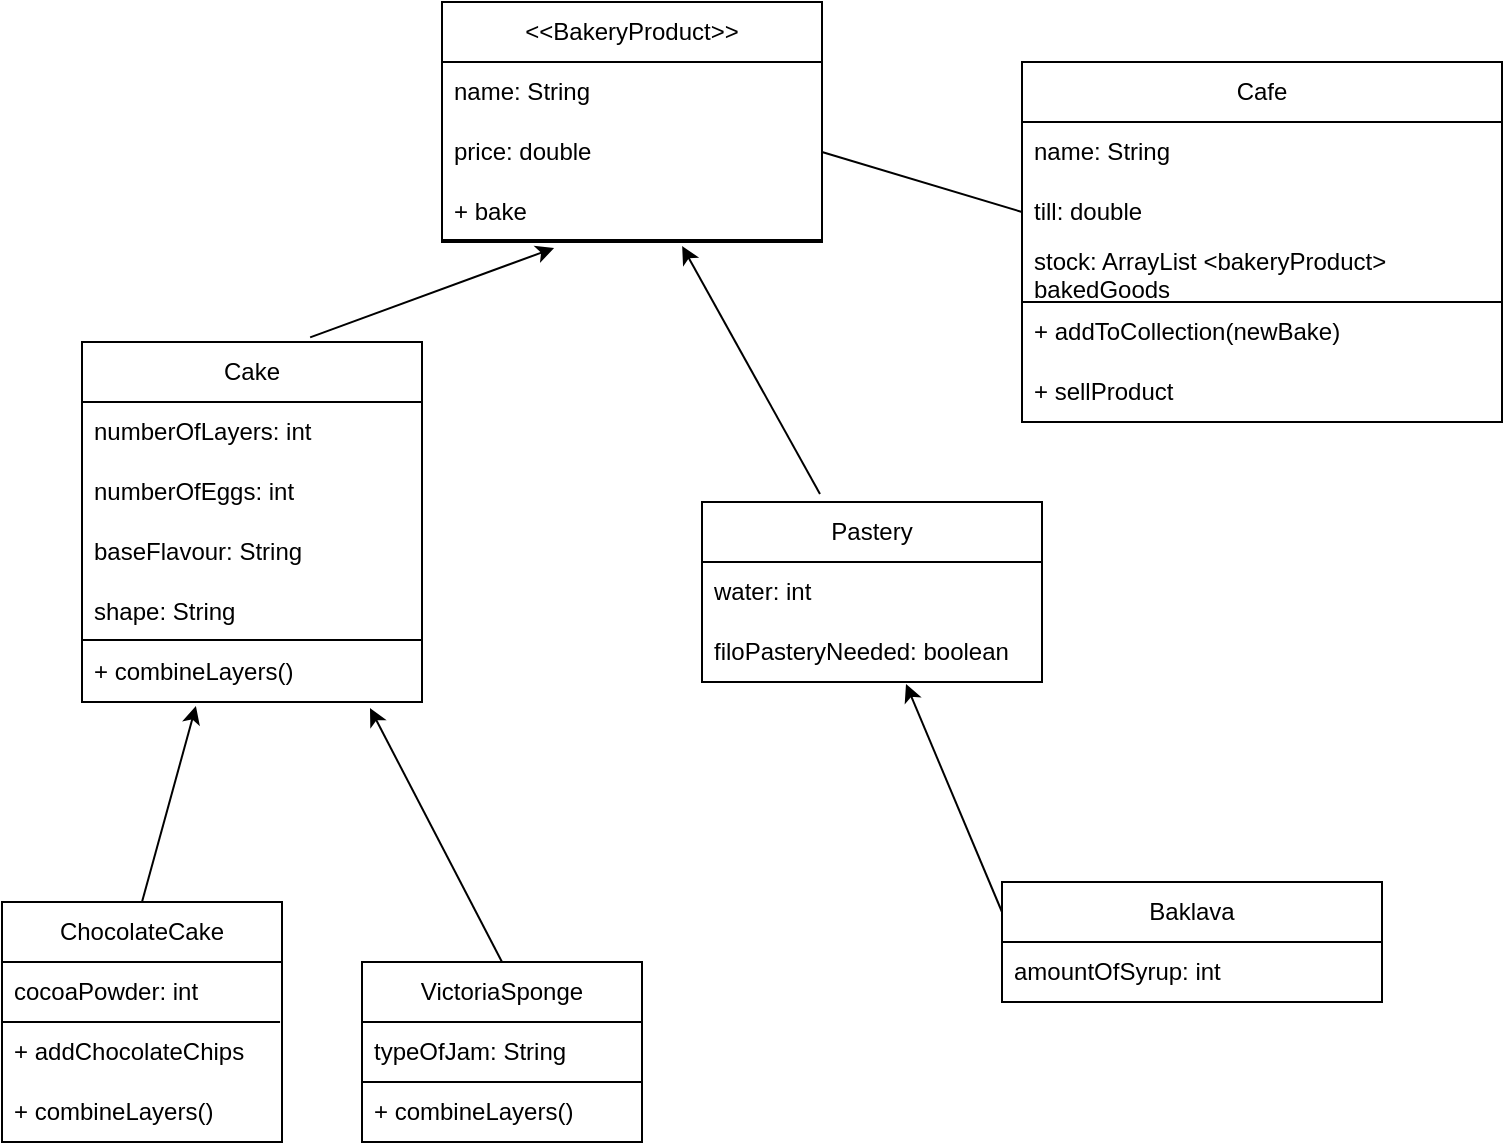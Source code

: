 <mxfile version="21.1.4" type="github">
  <diagram name="Page-1" id="4QvdlcGBtABUPp3O1O5-">
    <mxGraphModel dx="1194" dy="616" grid="1" gridSize="10" guides="1" tooltips="1" connect="1" arrows="1" fold="1" page="1" pageScale="1" pageWidth="827" pageHeight="1169" math="0" shadow="0">
      <root>
        <mxCell id="0" />
        <mxCell id="1" parent="0" />
        <mxCell id="5teVOgjoWZq53SViE1vw-3" value="&amp;lt;&amp;lt;BakeryProduct&amp;gt;&amp;gt;" style="swimlane;fontStyle=0;childLayout=stackLayout;horizontal=1;startSize=30;horizontalStack=0;resizeParent=1;resizeParentMax=0;resizeLast=0;collapsible=1;marginBottom=0;whiteSpace=wrap;html=1;" parent="1" vertex="1">
          <mxGeometry x="270" y="50" width="190" height="120" as="geometry" />
        </mxCell>
        <mxCell id="5teVOgjoWZq53SViE1vw-4" value="name: String" style="text;strokeColor=none;fillColor=none;align=left;verticalAlign=middle;spacingLeft=4;spacingRight=4;overflow=hidden;points=[[0,0.5],[1,0.5]];portConstraint=eastwest;rotatable=0;whiteSpace=wrap;html=1;" parent="5teVOgjoWZq53SViE1vw-3" vertex="1">
          <mxGeometry y="30" width="190" height="30" as="geometry" />
        </mxCell>
        <mxCell id="5teVOgjoWZq53SViE1vw-16" value="price: double" style="text;strokeColor=none;fillColor=none;align=left;verticalAlign=middle;spacingLeft=4;spacingRight=4;overflow=hidden;points=[[0,0.5],[1,0.5]];portConstraint=eastwest;rotatable=0;whiteSpace=wrap;html=1;" parent="5teVOgjoWZq53SViE1vw-3" vertex="1">
          <mxGeometry y="60" width="190" height="30" as="geometry" />
        </mxCell>
        <mxCell id="5teVOgjoWZq53SViE1vw-46" value="" style="endArrow=none;html=1;rounded=0;" parent="5teVOgjoWZq53SViE1vw-3" edge="1">
          <mxGeometry width="50" height="50" relative="1" as="geometry">
            <mxPoint y="119" as="sourcePoint" />
            <mxPoint x="190" y="119" as="targetPoint" />
          </mxGeometry>
        </mxCell>
        <mxCell id="5teVOgjoWZq53SViE1vw-5" value="+ bake" style="text;strokeColor=none;fillColor=none;align=left;verticalAlign=middle;spacingLeft=4;spacingRight=4;overflow=hidden;points=[[0,0.5],[1,0.5]];portConstraint=eastwest;rotatable=0;whiteSpace=wrap;html=1;" parent="5teVOgjoWZq53SViE1vw-3" vertex="1">
          <mxGeometry y="90" width="190" height="30" as="geometry" />
        </mxCell>
        <mxCell id="5teVOgjoWZq53SViE1vw-7" value="" style="endArrow=classic;html=1;rounded=0;exitX=0.671;exitY=-0.013;exitDx=0;exitDy=0;exitPerimeter=0;entryX=0.295;entryY=1.1;entryDx=0;entryDy=0;entryPerimeter=0;" parent="1" edge="1" target="5teVOgjoWZq53SViE1vw-5" source="5teVOgjoWZq53SViE1vw-8">
          <mxGeometry width="50" height="50" relative="1" as="geometry">
            <mxPoint x="299.5" y="320" as="sourcePoint" />
            <mxPoint x="357.722" y="200" as="targetPoint" />
          </mxGeometry>
        </mxCell>
        <mxCell id="5teVOgjoWZq53SViE1vw-8" value="Cake" style="swimlane;fontStyle=0;childLayout=stackLayout;horizontal=1;startSize=30;horizontalStack=0;resizeParent=1;resizeParentMax=0;resizeLast=0;collapsible=1;marginBottom=0;whiteSpace=wrap;html=1;" parent="1" vertex="1">
          <mxGeometry x="90" y="220" width="170" height="180" as="geometry" />
        </mxCell>
        <mxCell id="5teVOgjoWZq53SViE1vw-10" value="numberOfLayers: int" style="text;strokeColor=none;fillColor=none;align=left;verticalAlign=middle;spacingLeft=4;spacingRight=4;overflow=hidden;points=[[0,0.5],[1,0.5]];portConstraint=eastwest;rotatable=0;whiteSpace=wrap;html=1;" parent="5teVOgjoWZq53SViE1vw-8" vertex="1">
          <mxGeometry y="30" width="170" height="30" as="geometry" />
        </mxCell>
        <mxCell id="5teVOgjoWZq53SViE1vw-48" value="numberOfEggs: int" style="text;strokeColor=none;fillColor=none;align=left;verticalAlign=middle;spacingLeft=4;spacingRight=4;overflow=hidden;points=[[0,0.5],[1,0.5]];portConstraint=eastwest;rotatable=0;whiteSpace=wrap;html=1;" parent="5teVOgjoWZq53SViE1vw-8" vertex="1">
          <mxGeometry y="60" width="170" height="30" as="geometry" />
        </mxCell>
        <mxCell id="5teVOgjoWZq53SViE1vw-50" value="baseFlavour: String" style="text;strokeColor=none;fillColor=none;align=left;verticalAlign=middle;spacingLeft=4;spacingRight=4;overflow=hidden;points=[[0,0.5],[1,0.5]];portConstraint=eastwest;rotatable=0;whiteSpace=wrap;html=1;" parent="5teVOgjoWZq53SViE1vw-8" vertex="1">
          <mxGeometry y="90" width="170" height="30" as="geometry" />
        </mxCell>
        <mxCell id="5teVOgjoWZq53SViE1vw-11" value="shape: String" style="text;strokeColor=none;fillColor=none;align=left;verticalAlign=middle;spacingLeft=4;spacingRight=4;overflow=hidden;points=[[0,0.5],[1,0.5]];portConstraint=eastwest;rotatable=0;whiteSpace=wrap;html=1;" parent="5teVOgjoWZq53SViE1vw-8" vertex="1">
          <mxGeometry y="120" width="170" height="30" as="geometry" />
        </mxCell>
        <mxCell id="gk2fHgnyvC54FhEPz09_-3" value="" style="endArrow=none;html=1;rounded=0;" edge="1" parent="5teVOgjoWZq53SViE1vw-8">
          <mxGeometry width="50" height="50" relative="1" as="geometry">
            <mxPoint y="149" as="sourcePoint" />
            <mxPoint x="170" y="149" as="targetPoint" />
          </mxGeometry>
        </mxCell>
        <mxCell id="gk2fHgnyvC54FhEPz09_-2" value="+ combineLayers()" style="text;strokeColor=none;fillColor=none;align=left;verticalAlign=middle;spacingLeft=4;spacingRight=4;overflow=hidden;points=[[0,0.5],[1,0.5]];portConstraint=eastwest;rotatable=0;whiteSpace=wrap;html=1;" vertex="1" parent="5teVOgjoWZq53SViE1vw-8">
          <mxGeometry y="150" width="170" height="30" as="geometry" />
        </mxCell>
        <mxCell id="5teVOgjoWZq53SViE1vw-12" value="Pastery" style="swimlane;fontStyle=0;childLayout=stackLayout;horizontal=1;startSize=30;horizontalStack=0;resizeParent=1;resizeParentMax=0;resizeLast=0;collapsible=1;marginBottom=0;whiteSpace=wrap;html=1;" parent="1" vertex="1">
          <mxGeometry x="400" y="300" width="170" height="90" as="geometry" />
        </mxCell>
        <mxCell id="5teVOgjoWZq53SViE1vw-14" value="water: int" style="text;strokeColor=none;fillColor=none;align=left;verticalAlign=middle;spacingLeft=4;spacingRight=4;overflow=hidden;points=[[0,0.5],[1,0.5]];portConstraint=eastwest;rotatable=0;whiteSpace=wrap;html=1;" parent="5teVOgjoWZq53SViE1vw-12" vertex="1">
          <mxGeometry y="30" width="170" height="30" as="geometry" />
        </mxCell>
        <mxCell id="5teVOgjoWZq53SViE1vw-15" value="filoPasteryNeeded: boolean" style="text;strokeColor=none;fillColor=none;align=left;verticalAlign=middle;spacingLeft=4;spacingRight=4;overflow=hidden;points=[[0,0.5],[1,0.5]];portConstraint=eastwest;rotatable=0;whiteSpace=wrap;html=1;" parent="5teVOgjoWZq53SViE1vw-12" vertex="1">
          <mxGeometry y="60" width="170" height="30" as="geometry" />
        </mxCell>
        <mxCell id="5teVOgjoWZq53SViE1vw-18" value="Cafe" style="swimlane;fontStyle=0;childLayout=stackLayout;horizontal=1;startSize=30;horizontalStack=0;resizeParent=1;resizeParentMax=0;resizeLast=0;collapsible=1;marginBottom=0;whiteSpace=wrap;html=1;" parent="1" vertex="1">
          <mxGeometry x="560" y="80" width="240" height="180" as="geometry" />
        </mxCell>
        <mxCell id="5teVOgjoWZq53SViE1vw-19" value="name: String" style="text;strokeColor=none;fillColor=none;align=left;verticalAlign=middle;spacingLeft=4;spacingRight=4;overflow=hidden;points=[[0,0.5],[1,0.5]];portConstraint=eastwest;rotatable=0;whiteSpace=wrap;html=1;" parent="5teVOgjoWZq53SViE1vw-18" vertex="1">
          <mxGeometry y="30" width="240" height="30" as="geometry" />
        </mxCell>
        <mxCell id="5teVOgjoWZq53SViE1vw-20" value="till: double" style="text;strokeColor=none;fillColor=none;align=left;verticalAlign=middle;spacingLeft=4;spacingRight=4;overflow=hidden;points=[[0,0.5],[1,0.5]];portConstraint=eastwest;rotatable=0;whiteSpace=wrap;html=1;" parent="5teVOgjoWZq53SViE1vw-18" vertex="1">
          <mxGeometry y="60" width="240" height="30" as="geometry" />
        </mxCell>
        <mxCell id="5teVOgjoWZq53SViE1vw-21" value="stock: ArrayList &amp;lt;bakeryProduct&amp;gt; bakedGoods" style="text;strokeColor=none;fillColor=none;align=left;verticalAlign=middle;spacingLeft=4;spacingRight=4;overflow=hidden;points=[[0,0.5],[1,0.5]];portConstraint=eastwest;rotatable=0;whiteSpace=wrap;html=1;" parent="5teVOgjoWZq53SViE1vw-18" vertex="1">
          <mxGeometry y="90" width="240" height="30" as="geometry" />
        </mxCell>
        <mxCell id="5teVOgjoWZq53SViE1vw-17" value="" style="endArrow=none;html=1;rounded=0;" parent="5teVOgjoWZq53SViE1vw-18" edge="1">
          <mxGeometry width="50" height="50" relative="1" as="geometry">
            <mxPoint y="120" as="sourcePoint" />
            <mxPoint x="240" y="120" as="targetPoint" />
          </mxGeometry>
        </mxCell>
        <mxCell id="5teVOgjoWZq53SViE1vw-49" value="+ addToCollection(newBake)" style="text;strokeColor=none;fillColor=none;align=left;verticalAlign=middle;spacingLeft=4;spacingRight=4;overflow=hidden;points=[[0,0.5],[1,0.5]];portConstraint=eastwest;rotatable=0;whiteSpace=wrap;html=1;" parent="5teVOgjoWZq53SViE1vw-18" vertex="1">
          <mxGeometry y="120" width="240" height="30" as="geometry" />
        </mxCell>
        <mxCell id="5teVOgjoWZq53SViE1vw-6" value="+ sellProduct" style="text;strokeColor=none;fillColor=none;align=left;verticalAlign=middle;spacingLeft=4;spacingRight=4;overflow=hidden;points=[[0,0.5],[1,0.5]];portConstraint=eastwest;rotatable=0;whiteSpace=wrap;html=1;" parent="5teVOgjoWZq53SViE1vw-18" vertex="1">
          <mxGeometry y="150" width="240" height="30" as="geometry" />
        </mxCell>
        <mxCell id="5teVOgjoWZq53SViE1vw-24" value="" style="endArrow=classic;html=1;rounded=0;entryX=0.847;entryY=1.1;entryDx=0;entryDy=0;entryPerimeter=0;" parent="1" target="gk2fHgnyvC54FhEPz09_-2" edge="1">
          <mxGeometry width="50" height="50" relative="1" as="geometry">
            <mxPoint x="300" y="530" as="sourcePoint" />
            <mxPoint x="270" y="440" as="targetPoint" />
          </mxGeometry>
        </mxCell>
        <mxCell id="5teVOgjoWZq53SViE1vw-26" value="ChocolateCake" style="swimlane;fontStyle=0;childLayout=stackLayout;horizontal=1;startSize=30;horizontalStack=0;resizeParent=1;resizeParentMax=0;resizeLast=0;collapsible=1;marginBottom=0;whiteSpace=wrap;html=1;" parent="1" vertex="1">
          <mxGeometry x="50" y="500" width="140" height="120" as="geometry" />
        </mxCell>
        <mxCell id="5teVOgjoWZq53SViE1vw-53" value="" style="endArrow=none;html=1;rounded=0;entryX=0.993;entryY=0;entryDx=0;entryDy=0;entryPerimeter=0;" parent="5teVOgjoWZq53SViE1vw-26" target="5teVOgjoWZq53SViE1vw-51" edge="1">
          <mxGeometry width="50" height="50" relative="1" as="geometry">
            <mxPoint y="60" as="sourcePoint" />
            <mxPoint x="50" y="10" as="targetPoint" />
          </mxGeometry>
        </mxCell>
        <mxCell id="5teVOgjoWZq53SViE1vw-27" value="cocoaPowder: int" style="text;strokeColor=none;fillColor=none;align=left;verticalAlign=middle;spacingLeft=4;spacingRight=4;overflow=hidden;points=[[0,0.5],[1,0.5]];portConstraint=eastwest;rotatable=0;whiteSpace=wrap;html=1;" parent="5teVOgjoWZq53SViE1vw-26" vertex="1">
          <mxGeometry y="30" width="140" height="30" as="geometry" />
        </mxCell>
        <mxCell id="5teVOgjoWZq53SViE1vw-51" value="+ addChocolateChips" style="text;strokeColor=none;fillColor=none;align=left;verticalAlign=middle;spacingLeft=4;spacingRight=4;overflow=hidden;points=[[0,0.5],[1,0.5]];portConstraint=eastwest;rotatable=0;whiteSpace=wrap;html=1;" parent="5teVOgjoWZq53SViE1vw-26" vertex="1">
          <mxGeometry y="60" width="140" height="30" as="geometry" />
        </mxCell>
        <mxCell id="gk2fHgnyvC54FhEPz09_-4" value="+ combineLayers()" style="text;strokeColor=none;fillColor=none;align=left;verticalAlign=middle;spacingLeft=4;spacingRight=4;overflow=hidden;points=[[0,0.5],[1,0.5]];portConstraint=eastwest;rotatable=0;whiteSpace=wrap;html=1;" vertex="1" parent="5teVOgjoWZq53SViE1vw-26">
          <mxGeometry y="90" width="140" height="30" as="geometry" />
        </mxCell>
        <mxCell id="5teVOgjoWZq53SViE1vw-30" value="VictoriaSponge" style="swimlane;fontStyle=0;childLayout=stackLayout;horizontal=1;startSize=30;horizontalStack=0;resizeParent=1;resizeParentMax=0;resizeLast=0;collapsible=1;marginBottom=0;whiteSpace=wrap;html=1;" parent="1" vertex="1">
          <mxGeometry x="230" y="530" width="140" height="90" as="geometry" />
        </mxCell>
        <mxCell id="5teVOgjoWZq53SViE1vw-31" value="typeOfJam: String" style="text;strokeColor=none;fillColor=none;align=left;verticalAlign=middle;spacingLeft=4;spacingRight=4;overflow=hidden;points=[[0,0.5],[1,0.5]];portConstraint=eastwest;rotatable=0;whiteSpace=wrap;html=1;" parent="5teVOgjoWZq53SViE1vw-30" vertex="1">
          <mxGeometry y="30" width="140" height="30" as="geometry" />
        </mxCell>
        <mxCell id="gk2fHgnyvC54FhEPz09_-6" value="" style="endArrow=none;html=1;rounded=0;" edge="1" parent="5teVOgjoWZq53SViE1vw-30">
          <mxGeometry width="50" height="50" relative="1" as="geometry">
            <mxPoint y="60" as="sourcePoint" />
            <mxPoint x="140" y="60" as="targetPoint" />
          </mxGeometry>
        </mxCell>
        <mxCell id="gk2fHgnyvC54FhEPz09_-5" value="+ combineLayers()" style="text;strokeColor=none;fillColor=none;align=left;verticalAlign=middle;spacingLeft=4;spacingRight=4;overflow=hidden;points=[[0,0.5],[1,0.5]];portConstraint=eastwest;rotatable=0;whiteSpace=wrap;html=1;" vertex="1" parent="5teVOgjoWZq53SViE1vw-30">
          <mxGeometry y="60" width="140" height="30" as="geometry" />
        </mxCell>
        <mxCell id="5teVOgjoWZq53SViE1vw-34" value="" style="endArrow=classic;html=1;rounded=0;exitX=0;exitY=0.25;exitDx=0;exitDy=0;entryX=0.6;entryY=1.033;entryDx=0;entryDy=0;entryPerimeter=0;" parent="1" edge="1" target="5teVOgjoWZq53SViE1vw-15" source="5teVOgjoWZq53SViE1vw-41">
          <mxGeometry width="50" height="50" relative="1" as="geometry">
            <mxPoint x="560" y="490" as="sourcePoint" />
            <mxPoint x="460" y="410" as="targetPoint" />
          </mxGeometry>
        </mxCell>
        <mxCell id="5teVOgjoWZq53SViE1vw-39" value="" style="endArrow=classic;html=1;rounded=0;entryX=0.335;entryY=1.067;entryDx=0;entryDy=0;entryPerimeter=0;" parent="1" target="gk2fHgnyvC54FhEPz09_-2" edge="1">
          <mxGeometry width="50" height="50" relative="1" as="geometry">
            <mxPoint x="120" y="500" as="sourcePoint" />
            <mxPoint x="170" y="450" as="targetPoint" />
          </mxGeometry>
        </mxCell>
        <mxCell id="5teVOgjoWZq53SViE1vw-40" value="" style="endArrow=classic;html=1;rounded=0;exitX=0.347;exitY=-0.044;exitDx=0;exitDy=0;exitPerimeter=0;entryX=0.632;entryY=1.067;entryDx=0;entryDy=0;entryPerimeter=0;" parent="1" edge="1" target="5teVOgjoWZq53SViE1vw-5" source="5teVOgjoWZq53SViE1vw-12">
          <mxGeometry width="50" height="50" relative="1" as="geometry">
            <mxPoint x="435.75" y="320" as="sourcePoint" />
            <mxPoint x="372.861" y="200" as="targetPoint" />
          </mxGeometry>
        </mxCell>
        <mxCell id="5teVOgjoWZq53SViE1vw-41" value="Baklava" style="swimlane;fontStyle=0;childLayout=stackLayout;horizontal=1;startSize=30;horizontalStack=0;resizeParent=1;resizeParentMax=0;resizeLast=0;collapsible=1;marginBottom=0;whiteSpace=wrap;html=1;" parent="1" vertex="1">
          <mxGeometry x="550" y="490" width="190" height="60" as="geometry" />
        </mxCell>
        <mxCell id="5teVOgjoWZq53SViE1vw-42" value="amountOfSyrup: int&amp;nbsp;" style="text;strokeColor=none;fillColor=none;align=left;verticalAlign=middle;spacingLeft=4;spacingRight=4;overflow=hidden;points=[[0,0.5],[1,0.5]];portConstraint=eastwest;rotatable=0;whiteSpace=wrap;html=1;" parent="5teVOgjoWZq53SViE1vw-41" vertex="1">
          <mxGeometry y="30" width="190" height="30" as="geometry" />
        </mxCell>
        <mxCell id="5teVOgjoWZq53SViE1vw-45" value="" style="endArrow=none;html=1;rounded=0;exitX=1;exitY=0.5;exitDx=0;exitDy=0;entryX=0;entryY=0.5;entryDx=0;entryDy=0;" parent="1" source="5teVOgjoWZq53SViE1vw-16" target="5teVOgjoWZq53SViE1vw-20" edge="1">
          <mxGeometry width="50" height="50" relative="1" as="geometry">
            <mxPoint x="510" y="210" as="sourcePoint" />
            <mxPoint x="560" y="160" as="targetPoint" />
          </mxGeometry>
        </mxCell>
      </root>
    </mxGraphModel>
  </diagram>
</mxfile>
